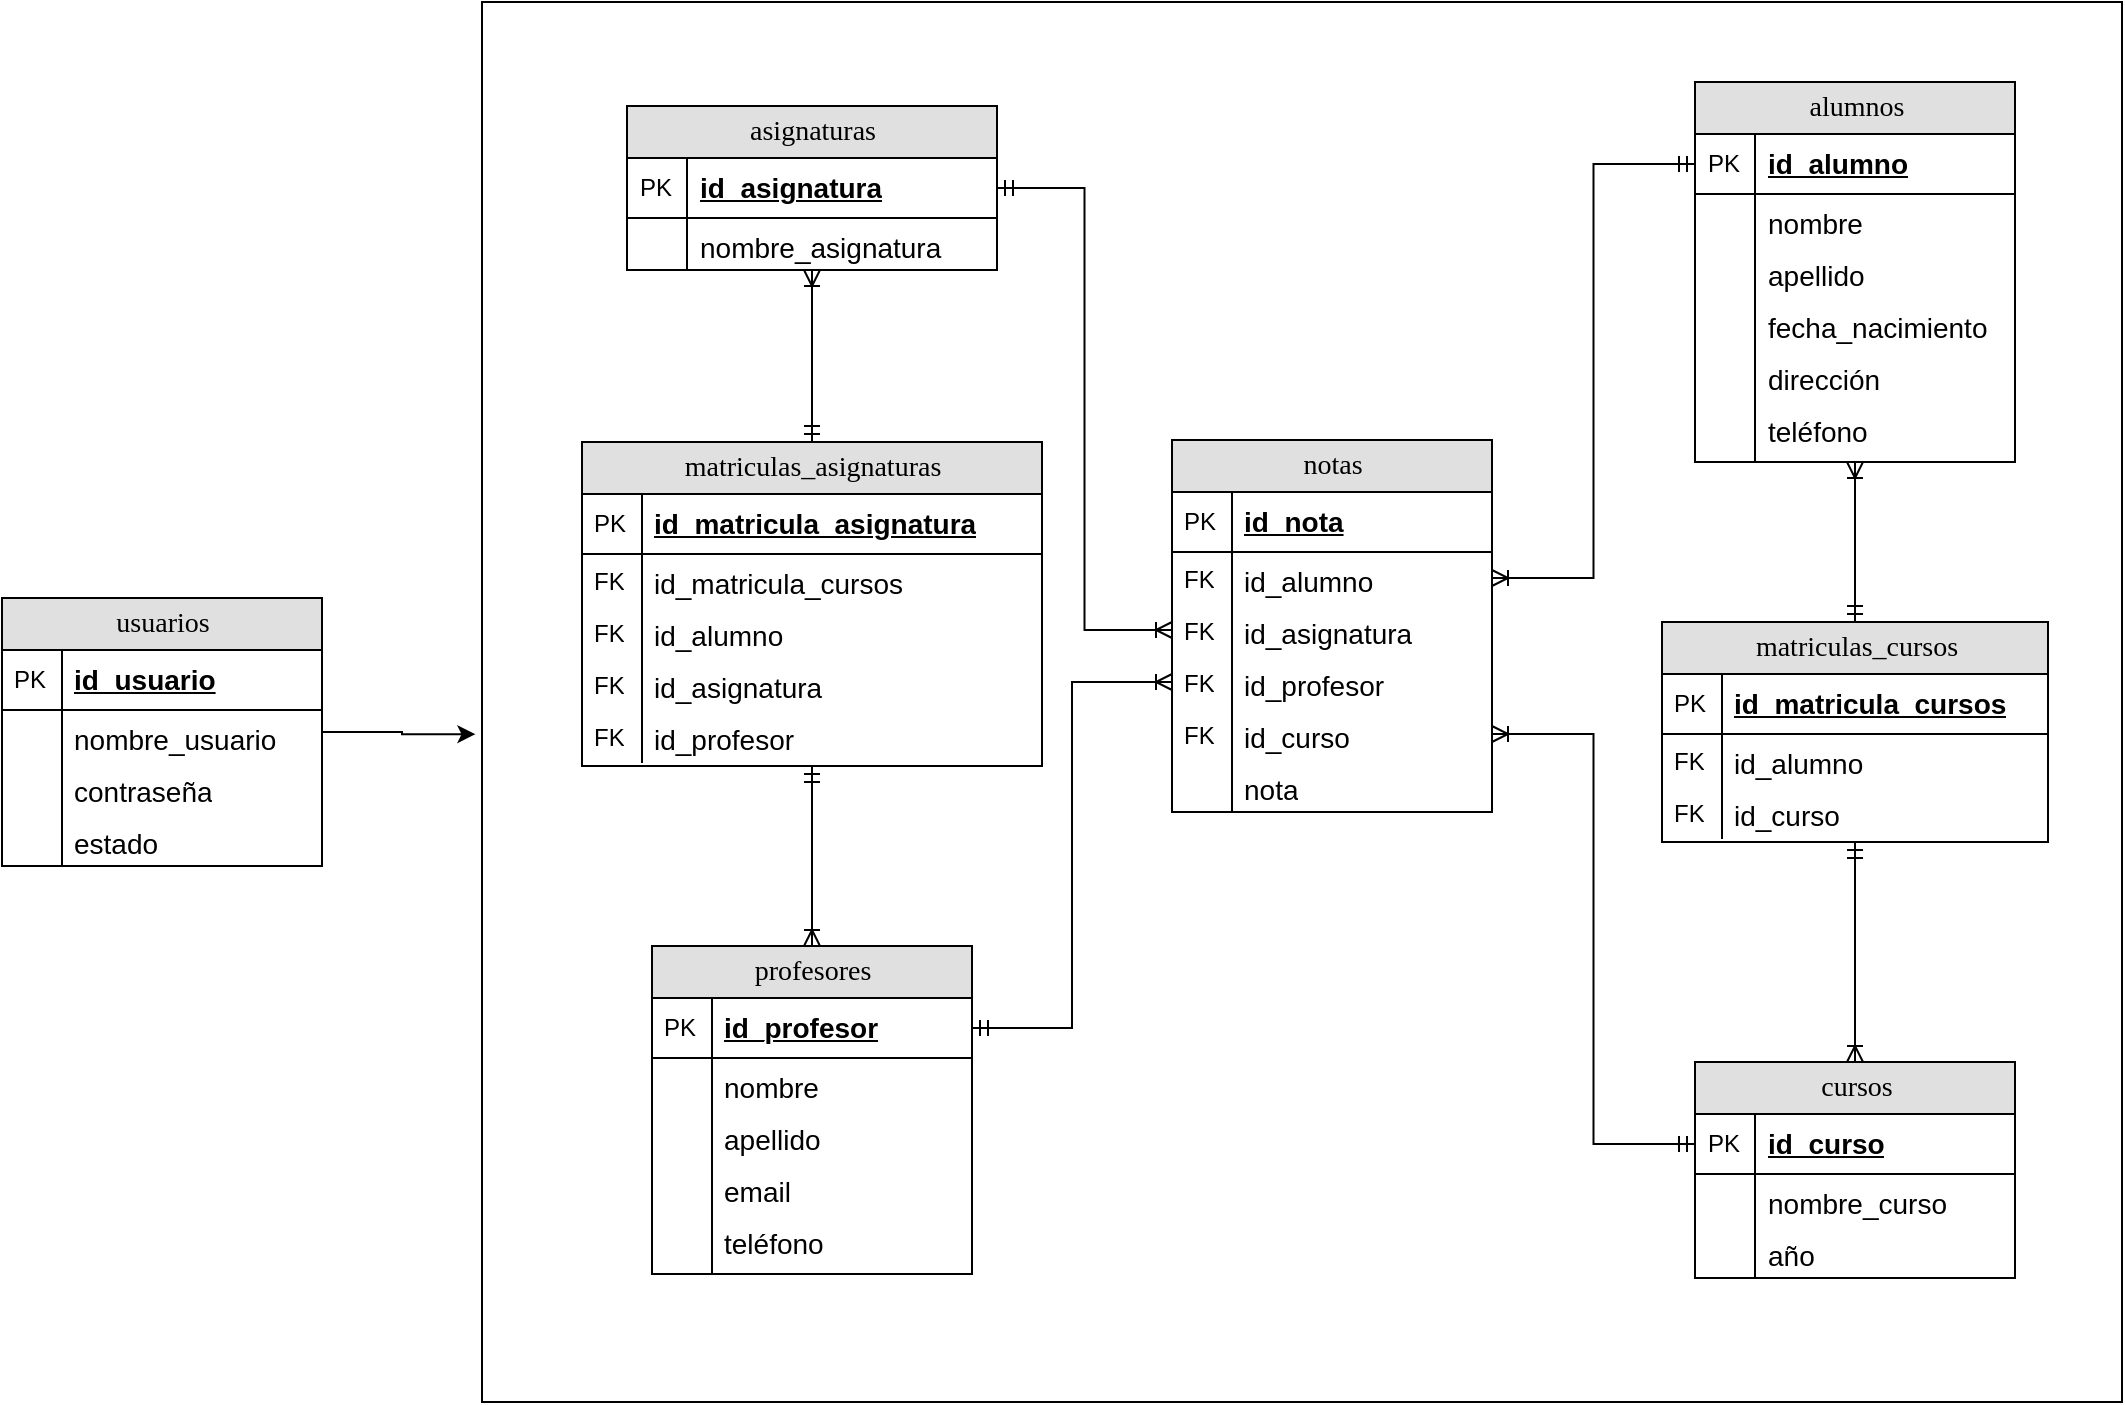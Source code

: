 <mxfile version="21.2.1" type="device">
  <diagram name="Page-1" id="e56a1550-8fbb-45ad-956c-1786394a9013">
    <mxGraphModel dx="1480" dy="877" grid="1" gridSize="10" guides="1" tooltips="1" connect="1" arrows="1" fold="1" page="1" pageScale="1" pageWidth="1169" pageHeight="827" background="none" math="0" shadow="0">
      <root>
        <mxCell id="0" />
        <mxCell id="1" parent="0" />
        <mxCell id="0BZgT_SFOHJEJXieLlAq-117" style="edgeStyle=orthogonalEdgeStyle;rounded=0;orthogonalLoop=1;jettySize=auto;html=1;entryX=0.5;entryY=0;entryDx=0;entryDy=0;startArrow=ERoneToMany;startFill=0;endArrow=ERmandOne;endFill=0;" parent="1" source="2e49270ec7c68f3f-80" target="0BZgT_SFOHJEJXieLlAq-59" edge="1">
          <mxGeometry relative="1" as="geometry" />
        </mxCell>
        <mxCell id="2e49270ec7c68f3f-80" value="alumnos" style="swimlane;fontStyle=0;childLayout=stackLayout;horizontal=1;startSize=26;fillColor=#e0e0e0;horizontalStack=0;resizeParent=1;resizeLast=0;collapsible=1;marginBottom=0;swimlaneFillColor=default;align=center;rounded=0;shadow=0;comic=0;labelBackgroundColor=none;strokeWidth=1;fontFamily=Verdana;fontSize=14;fillStyle=auto;strokeColor=default;swimlaneLine=1;glass=0;verticalAlign=middle;html=1;" parent="1" vertex="1">
          <mxGeometry x="896.5" y="110" width="160" height="190" as="geometry" />
        </mxCell>
        <mxCell id="2e49270ec7c68f3f-81" value="id_alumno" style="shape=partialRectangle;top=0;left=0;right=0;bottom=1;html=1;align=left;verticalAlign=middle;fillColor=none;spacingLeft=34;spacingRight=4;whiteSpace=wrap;overflow=hidden;rotatable=0;points=[[0,0.5],[1,0.5]];portConstraint=eastwest;dropTarget=0;fontStyle=5;fontSize=14;" parent="2e49270ec7c68f3f-80" vertex="1">
          <mxGeometry y="26" width="160" height="30" as="geometry" />
        </mxCell>
        <mxCell id="2e49270ec7c68f3f-82" value="PK" style="shape=partialRectangle;top=0;left=0;bottom=0;html=1;fillColor=none;align=left;verticalAlign=middle;spacingLeft=4;spacingRight=4;whiteSpace=wrap;overflow=hidden;rotatable=0;points=[];portConstraint=eastwest;part=1;" parent="2e49270ec7c68f3f-81" vertex="1" connectable="0">
          <mxGeometry width="30" height="30" as="geometry" />
        </mxCell>
        <mxCell id="2e49270ec7c68f3f-83" value="nombre" style="shape=partialRectangle;top=0;left=0;right=0;bottom=0;html=1;align=left;verticalAlign=top;fillColor=none;spacingLeft=34;spacingRight=4;whiteSpace=wrap;overflow=hidden;rotatable=0;points=[[0,0.5],[1,0.5]];portConstraint=eastwest;dropTarget=0;fontSize=14;" parent="2e49270ec7c68f3f-80" vertex="1">
          <mxGeometry y="56" width="160" height="26" as="geometry" />
        </mxCell>
        <mxCell id="2e49270ec7c68f3f-84" value="" style="shape=partialRectangle;top=0;left=0;bottom=0;html=1;fillColor=none;align=left;verticalAlign=top;spacingLeft=4;spacingRight=4;whiteSpace=wrap;overflow=hidden;rotatable=0;points=[];portConstraint=eastwest;part=1;" parent="2e49270ec7c68f3f-83" vertex="1" connectable="0">
          <mxGeometry width="30" height="26" as="geometry" />
        </mxCell>
        <mxCell id="2e49270ec7c68f3f-85" value="apellido" style="shape=partialRectangle;top=0;left=0;right=0;bottom=0;html=1;align=left;verticalAlign=top;fillColor=none;spacingLeft=34;spacingRight=4;whiteSpace=wrap;overflow=hidden;rotatable=0;points=[[0,0.5],[1,0.5]];portConstraint=eastwest;dropTarget=0;fontSize=14;" parent="2e49270ec7c68f3f-80" vertex="1">
          <mxGeometry y="82" width="160" height="26" as="geometry" />
        </mxCell>
        <mxCell id="2e49270ec7c68f3f-86" value="" style="shape=partialRectangle;top=0;left=0;bottom=0;html=1;fillColor=none;align=left;verticalAlign=top;spacingLeft=4;spacingRight=4;whiteSpace=wrap;overflow=hidden;rotatable=0;points=[];portConstraint=eastwest;part=1;" parent="2e49270ec7c68f3f-85" vertex="1" connectable="0">
          <mxGeometry width="30" height="26" as="geometry" />
        </mxCell>
        <mxCell id="2e49270ec7c68f3f-87" value="fecha_nacimiento" style="shape=partialRectangle;top=0;left=0;right=0;bottom=0;html=1;align=left;verticalAlign=top;fillColor=none;spacingLeft=34;spacingRight=4;whiteSpace=wrap;overflow=hidden;rotatable=0;points=[[0,0.5],[1,0.5]];portConstraint=eastwest;dropTarget=0;fontSize=14;" parent="2e49270ec7c68f3f-80" vertex="1">
          <mxGeometry y="108" width="160" height="26" as="geometry" />
        </mxCell>
        <mxCell id="2e49270ec7c68f3f-88" value="" style="shape=partialRectangle;top=0;left=0;bottom=0;html=1;fillColor=none;align=left;verticalAlign=top;spacingLeft=4;spacingRight=4;whiteSpace=wrap;overflow=hidden;rotatable=0;points=[];portConstraint=eastwest;part=1;" parent="2e49270ec7c68f3f-87" vertex="1" connectable="0">
          <mxGeometry width="30" height="26" as="geometry" />
        </mxCell>
        <mxCell id="0BZgT_SFOHJEJXieLlAq-1" value="dirección" style="shape=partialRectangle;top=0;left=0;right=0;bottom=0;html=1;align=left;verticalAlign=top;fillColor=none;spacingLeft=34;spacingRight=4;whiteSpace=wrap;overflow=hidden;rotatable=0;points=[[0,0.5],[1,0.5]];portConstraint=eastwest;dropTarget=0;fontSize=14;" parent="2e49270ec7c68f3f-80" vertex="1">
          <mxGeometry y="134" width="160" height="26" as="geometry" />
        </mxCell>
        <mxCell id="0BZgT_SFOHJEJXieLlAq-2" value="" style="shape=partialRectangle;top=0;left=0;bottom=0;html=1;fillColor=none;align=left;verticalAlign=top;spacingLeft=4;spacingRight=4;whiteSpace=wrap;overflow=hidden;rotatable=0;points=[];portConstraint=eastwest;part=1;" parent="0BZgT_SFOHJEJXieLlAq-1" vertex="1" connectable="0">
          <mxGeometry width="30" height="26" as="geometry" />
        </mxCell>
        <mxCell id="0BZgT_SFOHJEJXieLlAq-3" value="teléfono" style="shape=partialRectangle;top=0;left=0;right=0;bottom=0;html=1;align=left;verticalAlign=top;fillColor=none;spacingLeft=34;spacingRight=4;whiteSpace=wrap;overflow=hidden;rotatable=0;points=[[0,0.5],[1,0.5]];portConstraint=eastwest;dropTarget=0;fontSize=14;" parent="2e49270ec7c68f3f-80" vertex="1">
          <mxGeometry y="160" width="160" height="30" as="geometry" />
        </mxCell>
        <mxCell id="0BZgT_SFOHJEJXieLlAq-4" value="" style="shape=partialRectangle;top=0;left=0;bottom=0;html=1;fillColor=none;align=left;verticalAlign=top;spacingLeft=4;spacingRight=4;whiteSpace=wrap;overflow=hidden;rotatable=0;points=[];portConstraint=eastwest;part=1;" parent="0BZgT_SFOHJEJXieLlAq-3" vertex="1" connectable="0">
          <mxGeometry width="30" height="30" as="geometry" />
        </mxCell>
        <mxCell id="0BZgT_SFOHJEJXieLlAq-84" style="edgeStyle=orthogonalEdgeStyle;rounded=0;orthogonalLoop=1;jettySize=auto;html=1;entryX=0.5;entryY=0;entryDx=0;entryDy=0;endArrow=ERmandOne;endFill=0;startArrow=ERoneToMany;startFill=0;" parent="1" source="0BZgT_SFOHJEJXieLlAq-5" target="0BZgT_SFOHJEJXieLlAq-72" edge="1">
          <mxGeometry relative="1" as="geometry" />
        </mxCell>
        <mxCell id="0BZgT_SFOHJEJXieLlAq-5" value="asignaturas" style="swimlane;fontStyle=0;childLayout=stackLayout;horizontal=1;startSize=26;fillColor=#e0e0e0;horizontalStack=0;resizeParent=1;resizeLast=0;collapsible=1;marginBottom=0;swimlaneFillColor=default;align=center;rounded=0;shadow=0;comic=0;labelBackgroundColor=none;strokeWidth=1;fontFamily=Verdana;fontSize=14;fillStyle=auto;strokeColor=default;swimlaneLine=1;glass=0;verticalAlign=middle;html=1;" parent="1" vertex="1">
          <mxGeometry x="362.5" y="122" width="185" height="82" as="geometry" />
        </mxCell>
        <mxCell id="0BZgT_SFOHJEJXieLlAq-6" value="id_asignatura" style="shape=partialRectangle;top=0;left=0;right=0;bottom=1;html=1;align=left;verticalAlign=middle;fillColor=none;spacingLeft=34;spacingRight=4;whiteSpace=wrap;overflow=hidden;rotatable=0;points=[[0,0.5],[1,0.5]];portConstraint=eastwest;dropTarget=0;fontStyle=5;fontSize=14;" parent="0BZgT_SFOHJEJXieLlAq-5" vertex="1">
          <mxGeometry y="26" width="185" height="30" as="geometry" />
        </mxCell>
        <mxCell id="0BZgT_SFOHJEJXieLlAq-7" value="PK" style="shape=partialRectangle;top=0;left=0;bottom=0;html=1;fillColor=none;align=left;verticalAlign=middle;spacingLeft=4;spacingRight=4;whiteSpace=wrap;overflow=hidden;rotatable=0;points=[];portConstraint=eastwest;part=1;" parent="0BZgT_SFOHJEJXieLlAq-6" vertex="1" connectable="0">
          <mxGeometry width="30" height="30" as="geometry" />
        </mxCell>
        <mxCell id="0BZgT_SFOHJEJXieLlAq-8" value="nombre_asignatura" style="shape=partialRectangle;top=0;left=0;right=0;bottom=0;html=1;align=left;verticalAlign=top;fillColor=none;spacingLeft=34;spacingRight=4;whiteSpace=wrap;overflow=hidden;rotatable=0;points=[[0,0.5],[1,0.5]];portConstraint=eastwest;dropTarget=0;fontSize=14;" parent="0BZgT_SFOHJEJXieLlAq-5" vertex="1">
          <mxGeometry y="56" width="185" height="26" as="geometry" />
        </mxCell>
        <mxCell id="0BZgT_SFOHJEJXieLlAq-9" value="" style="shape=partialRectangle;top=0;left=0;bottom=0;html=1;fillColor=none;align=left;verticalAlign=top;spacingLeft=4;spacingRight=4;whiteSpace=wrap;overflow=hidden;rotatable=0;points=[];portConstraint=eastwest;part=1;" parent="0BZgT_SFOHJEJXieLlAq-8" vertex="1" connectable="0">
          <mxGeometry width="30" height="26" as="geometry" />
        </mxCell>
        <mxCell id="0BZgT_SFOHJEJXieLlAq-18" value="profesores" style="swimlane;fontStyle=0;childLayout=stackLayout;horizontal=1;startSize=26;fillColor=#e0e0e0;horizontalStack=0;resizeParent=1;resizeLast=0;collapsible=1;marginBottom=0;swimlaneFillColor=default;align=center;rounded=0;shadow=0;comic=0;labelBackgroundColor=none;strokeWidth=1;fontFamily=Verdana;fontSize=14;fillStyle=auto;strokeColor=default;swimlaneLine=1;glass=0;verticalAlign=middle;html=1;" parent="1" vertex="1">
          <mxGeometry x="375" y="542" width="160" height="164" as="geometry" />
        </mxCell>
        <mxCell id="0BZgT_SFOHJEJXieLlAq-19" value="id_profesor" style="shape=partialRectangle;top=0;left=0;right=0;bottom=1;html=1;align=left;verticalAlign=middle;fillColor=none;spacingLeft=34;spacingRight=4;whiteSpace=wrap;overflow=hidden;rotatable=0;points=[[0,0.5],[1,0.5]];portConstraint=eastwest;dropTarget=0;fontStyle=5;fontSize=14;" parent="0BZgT_SFOHJEJXieLlAq-18" vertex="1">
          <mxGeometry y="26" width="160" height="30" as="geometry" />
        </mxCell>
        <mxCell id="0BZgT_SFOHJEJXieLlAq-20" value="PK" style="shape=partialRectangle;top=0;left=0;bottom=0;html=1;fillColor=none;align=left;verticalAlign=middle;spacingLeft=4;spacingRight=4;whiteSpace=wrap;overflow=hidden;rotatable=0;points=[];portConstraint=eastwest;part=1;" parent="0BZgT_SFOHJEJXieLlAq-19" vertex="1" connectable="0">
          <mxGeometry width="30" height="30" as="geometry" />
        </mxCell>
        <mxCell id="0BZgT_SFOHJEJXieLlAq-21" value="nombre" style="shape=partialRectangle;top=0;left=0;right=0;bottom=0;html=1;align=left;verticalAlign=top;fillColor=none;spacingLeft=34;spacingRight=4;whiteSpace=wrap;overflow=hidden;rotatable=0;points=[[0,0.5],[1,0.5]];portConstraint=eastwest;dropTarget=0;fontSize=14;" parent="0BZgT_SFOHJEJXieLlAq-18" vertex="1">
          <mxGeometry y="56" width="160" height="26" as="geometry" />
        </mxCell>
        <mxCell id="0BZgT_SFOHJEJXieLlAq-22" value="" style="shape=partialRectangle;top=0;left=0;bottom=0;html=1;fillColor=none;align=left;verticalAlign=top;spacingLeft=4;spacingRight=4;whiteSpace=wrap;overflow=hidden;rotatable=0;points=[];portConstraint=eastwest;part=1;" parent="0BZgT_SFOHJEJXieLlAq-21" vertex="1" connectable="0">
          <mxGeometry width="30" height="26" as="geometry" />
        </mxCell>
        <mxCell id="0BZgT_SFOHJEJXieLlAq-23" value="apellido" style="shape=partialRectangle;top=0;left=0;right=0;bottom=0;html=1;align=left;verticalAlign=top;fillColor=none;spacingLeft=34;spacingRight=4;whiteSpace=wrap;overflow=hidden;rotatable=0;points=[[0,0.5],[1,0.5]];portConstraint=eastwest;dropTarget=0;fontSize=14;" parent="0BZgT_SFOHJEJXieLlAq-18" vertex="1">
          <mxGeometry y="82" width="160" height="26" as="geometry" />
        </mxCell>
        <mxCell id="0BZgT_SFOHJEJXieLlAq-24" value="" style="shape=partialRectangle;top=0;left=0;bottom=0;html=1;fillColor=none;align=left;verticalAlign=top;spacingLeft=4;spacingRight=4;whiteSpace=wrap;overflow=hidden;rotatable=0;points=[];portConstraint=eastwest;part=1;" parent="0BZgT_SFOHJEJXieLlAq-23" vertex="1" connectable="0">
          <mxGeometry width="30" height="26" as="geometry" />
        </mxCell>
        <mxCell id="0BZgT_SFOHJEJXieLlAq-25" value="email" style="shape=partialRectangle;top=0;left=0;right=0;bottom=0;html=1;align=left;verticalAlign=top;fillColor=none;spacingLeft=34;spacingRight=4;whiteSpace=wrap;overflow=hidden;rotatable=0;points=[[0,0.5],[1,0.5]];portConstraint=eastwest;dropTarget=0;fontSize=14;" parent="0BZgT_SFOHJEJXieLlAq-18" vertex="1">
          <mxGeometry y="108" width="160" height="26" as="geometry" />
        </mxCell>
        <mxCell id="0BZgT_SFOHJEJXieLlAq-26" value="" style="shape=partialRectangle;top=0;left=0;bottom=0;html=1;fillColor=none;align=left;verticalAlign=top;spacingLeft=4;spacingRight=4;whiteSpace=wrap;overflow=hidden;rotatable=0;points=[];portConstraint=eastwest;part=1;" parent="0BZgT_SFOHJEJXieLlAq-25" vertex="1" connectable="0">
          <mxGeometry width="30" height="26" as="geometry" />
        </mxCell>
        <mxCell id="0BZgT_SFOHJEJXieLlAq-29" value="teléfono" style="shape=partialRectangle;top=0;left=0;right=0;bottom=0;html=1;align=left;verticalAlign=top;fillColor=none;spacingLeft=34;spacingRight=4;whiteSpace=wrap;overflow=hidden;rotatable=0;points=[[0,0.5],[1,0.5]];portConstraint=eastwest;dropTarget=0;fontSize=14;" parent="0BZgT_SFOHJEJXieLlAq-18" vertex="1">
          <mxGeometry y="134" width="160" height="30" as="geometry" />
        </mxCell>
        <mxCell id="0BZgT_SFOHJEJXieLlAq-30" value="" style="shape=partialRectangle;top=0;left=0;bottom=0;html=1;fillColor=none;align=left;verticalAlign=top;spacingLeft=4;spacingRight=4;whiteSpace=wrap;overflow=hidden;rotatable=0;points=[];portConstraint=eastwest;part=1;" parent="0BZgT_SFOHJEJXieLlAq-29" vertex="1" connectable="0">
          <mxGeometry width="30" height="30" as="geometry" />
        </mxCell>
        <mxCell id="0BZgT_SFOHJEJXieLlAq-31" value="cursos" style="swimlane;fontStyle=0;childLayout=stackLayout;horizontal=1;startSize=26;fillColor=#e0e0e0;horizontalStack=0;resizeParent=1;resizeLast=0;collapsible=1;marginBottom=0;swimlaneFillColor=default;align=center;rounded=0;shadow=0;comic=0;labelBackgroundColor=none;strokeWidth=1;fontFamily=Verdana;fontSize=14;fillStyle=auto;strokeColor=default;swimlaneLine=1;glass=0;verticalAlign=middle;html=1;" parent="1" vertex="1">
          <mxGeometry x="896.5" y="600" width="160" height="108" as="geometry" />
        </mxCell>
        <mxCell id="0BZgT_SFOHJEJXieLlAq-32" value="id_curso" style="shape=partialRectangle;top=0;left=0;right=0;bottom=1;html=1;align=left;verticalAlign=middle;fillColor=none;spacingLeft=34;spacingRight=4;whiteSpace=wrap;overflow=hidden;rotatable=0;points=[[0,0.5],[1,0.5]];portConstraint=eastwest;dropTarget=0;fontStyle=5;fontSize=14;" parent="0BZgT_SFOHJEJXieLlAq-31" vertex="1">
          <mxGeometry y="26" width="160" height="30" as="geometry" />
        </mxCell>
        <mxCell id="0BZgT_SFOHJEJXieLlAq-33" value="PK" style="shape=partialRectangle;top=0;left=0;bottom=0;html=1;fillColor=none;align=left;verticalAlign=middle;spacingLeft=4;spacingRight=4;whiteSpace=wrap;overflow=hidden;rotatable=0;points=[];portConstraint=eastwest;part=1;" parent="0BZgT_SFOHJEJXieLlAq-32" vertex="1" connectable="0">
          <mxGeometry width="30" height="30" as="geometry" />
        </mxCell>
        <mxCell id="0BZgT_SFOHJEJXieLlAq-34" value="nombre_curso" style="shape=partialRectangle;top=0;left=0;right=0;bottom=0;html=1;align=left;verticalAlign=top;fillColor=none;spacingLeft=34;spacingRight=4;whiteSpace=wrap;overflow=hidden;rotatable=0;points=[[0,0.5],[1,0.5]];portConstraint=eastwest;dropTarget=0;fontSize=14;" parent="0BZgT_SFOHJEJXieLlAq-31" vertex="1">
          <mxGeometry y="56" width="160" height="26" as="geometry" />
        </mxCell>
        <mxCell id="0BZgT_SFOHJEJXieLlAq-35" value="" style="shape=partialRectangle;top=0;left=0;bottom=0;html=1;fillColor=none;align=left;verticalAlign=top;spacingLeft=4;spacingRight=4;whiteSpace=wrap;overflow=hidden;rotatable=0;points=[];portConstraint=eastwest;part=1;" parent="0BZgT_SFOHJEJXieLlAq-34" vertex="1" connectable="0">
          <mxGeometry width="30" height="26" as="geometry" />
        </mxCell>
        <mxCell id="0BZgT_SFOHJEJXieLlAq-36" value="año" style="shape=partialRectangle;top=0;left=0;right=0;bottom=0;html=1;align=left;verticalAlign=top;fillColor=none;spacingLeft=34;spacingRight=4;whiteSpace=wrap;overflow=hidden;rotatable=0;points=[[0,0.5],[1,0.5]];portConstraint=eastwest;dropTarget=0;fontSize=14;" parent="0BZgT_SFOHJEJXieLlAq-31" vertex="1">
          <mxGeometry y="82" width="160" height="26" as="geometry" />
        </mxCell>
        <mxCell id="0BZgT_SFOHJEJXieLlAq-37" value="" style="shape=partialRectangle;top=0;left=0;bottom=0;html=1;fillColor=none;align=left;verticalAlign=top;spacingLeft=4;spacingRight=4;whiteSpace=wrap;overflow=hidden;rotatable=0;points=[];portConstraint=eastwest;part=1;" parent="0BZgT_SFOHJEJXieLlAq-36" vertex="1" connectable="0">
          <mxGeometry width="30" height="26" as="geometry" />
        </mxCell>
        <mxCell id="0BZgT_SFOHJEJXieLlAq-42" value="notas" style="swimlane;fontStyle=0;childLayout=stackLayout;horizontal=1;startSize=26;fillColor=#e0e0e0;horizontalStack=0;resizeParent=1;resizeLast=0;collapsible=1;marginBottom=0;swimlaneFillColor=default;align=center;rounded=0;shadow=0;comic=0;labelBackgroundColor=none;strokeWidth=1;fontFamily=Verdana;fontSize=14;fillStyle=auto;strokeColor=default;swimlaneLine=1;glass=0;verticalAlign=middle;html=1;" parent="1" vertex="1">
          <mxGeometry x="635" y="289" width="160" height="186" as="geometry" />
        </mxCell>
        <mxCell id="0BZgT_SFOHJEJXieLlAq-43" value="id_nota" style="shape=partialRectangle;top=0;left=0;right=0;bottom=1;html=1;align=left;verticalAlign=middle;fillColor=none;spacingLeft=34;spacingRight=4;whiteSpace=wrap;overflow=hidden;rotatable=0;points=[[0,0.5],[1,0.5]];portConstraint=eastwest;dropTarget=0;fontStyle=5;fontSize=14;" parent="0BZgT_SFOHJEJXieLlAq-42" vertex="1">
          <mxGeometry y="26" width="160" height="30" as="geometry" />
        </mxCell>
        <mxCell id="0BZgT_SFOHJEJXieLlAq-44" value="PK" style="shape=partialRectangle;top=0;left=0;bottom=0;html=1;fillColor=none;align=left;verticalAlign=middle;spacingLeft=4;spacingRight=4;whiteSpace=wrap;overflow=hidden;rotatable=0;points=[];portConstraint=eastwest;part=1;" parent="0BZgT_SFOHJEJXieLlAq-43" vertex="1" connectable="0">
          <mxGeometry width="30" height="30" as="geometry" />
        </mxCell>
        <mxCell id="0BZgT_SFOHJEJXieLlAq-45" value="id_alumno" style="shape=partialRectangle;top=0;left=0;right=0;bottom=0;html=1;align=left;verticalAlign=top;fillColor=none;spacingLeft=34;spacingRight=4;whiteSpace=wrap;overflow=hidden;rotatable=0;points=[[0,0.5],[1,0.5]];portConstraint=eastwest;dropTarget=0;fontSize=14;" parent="0BZgT_SFOHJEJXieLlAq-42" vertex="1">
          <mxGeometry y="56" width="160" height="26" as="geometry" />
        </mxCell>
        <mxCell id="0BZgT_SFOHJEJXieLlAq-46" value="FK" style="shape=partialRectangle;top=0;left=0;bottom=0;html=1;fillColor=none;align=left;verticalAlign=top;spacingLeft=4;spacingRight=4;whiteSpace=wrap;overflow=hidden;rotatable=0;points=[];portConstraint=eastwest;part=1;" parent="0BZgT_SFOHJEJXieLlAq-45" vertex="1" connectable="0">
          <mxGeometry width="30" height="26" as="geometry" />
        </mxCell>
        <mxCell id="0BZgT_SFOHJEJXieLlAq-47" value="id_asignatura" style="shape=partialRectangle;top=0;left=0;right=0;bottom=0;html=1;align=left;verticalAlign=top;fillColor=none;spacingLeft=34;spacingRight=4;whiteSpace=wrap;overflow=hidden;rotatable=0;points=[[0,0.5],[1,0.5]];portConstraint=eastwest;dropTarget=0;fontSize=14;" parent="0BZgT_SFOHJEJXieLlAq-42" vertex="1">
          <mxGeometry y="82" width="160" height="26" as="geometry" />
        </mxCell>
        <mxCell id="0BZgT_SFOHJEJXieLlAq-48" value="FK" style="shape=partialRectangle;top=0;left=0;bottom=0;html=1;fillColor=none;align=left;verticalAlign=top;spacingLeft=4;spacingRight=4;whiteSpace=wrap;overflow=hidden;rotatable=0;points=[];portConstraint=eastwest;part=1;" parent="0BZgT_SFOHJEJXieLlAq-47" vertex="1" connectable="0">
          <mxGeometry width="30" height="26" as="geometry" />
        </mxCell>
        <mxCell id="0BZgT_SFOHJEJXieLlAq-92" value="id_profesor" style="shape=partialRectangle;top=0;left=0;right=0;bottom=0;html=1;align=left;verticalAlign=top;fillColor=none;spacingLeft=34;spacingRight=4;whiteSpace=wrap;overflow=hidden;rotatable=0;points=[[0,0.5],[1,0.5]];portConstraint=eastwest;dropTarget=0;fontSize=14;" parent="0BZgT_SFOHJEJXieLlAq-42" vertex="1">
          <mxGeometry y="108" width="160" height="26" as="geometry" />
        </mxCell>
        <mxCell id="0BZgT_SFOHJEJXieLlAq-93" value="FK" style="shape=partialRectangle;top=0;left=0;bottom=0;html=1;fillColor=none;align=left;verticalAlign=top;spacingLeft=4;spacingRight=4;whiteSpace=wrap;overflow=hidden;rotatable=0;points=[];portConstraint=eastwest;part=1;" parent="0BZgT_SFOHJEJXieLlAq-92" vertex="1" connectable="0">
          <mxGeometry width="30" height="26" as="geometry" />
        </mxCell>
        <mxCell id="0BZgT_SFOHJEJXieLlAq-55" value="id_curso" style="shape=partialRectangle;top=0;left=0;right=0;bottom=0;html=1;align=left;verticalAlign=top;fillColor=none;spacingLeft=34;spacingRight=4;whiteSpace=wrap;overflow=hidden;rotatable=0;points=[[0,0.5],[1,0.5]];portConstraint=eastwest;dropTarget=0;fontSize=14;" parent="0BZgT_SFOHJEJXieLlAq-42" vertex="1">
          <mxGeometry y="134" width="160" height="26" as="geometry" />
        </mxCell>
        <mxCell id="0BZgT_SFOHJEJXieLlAq-56" value="FK" style="shape=partialRectangle;top=0;left=0;bottom=0;html=1;fillColor=none;align=left;verticalAlign=top;spacingLeft=4;spacingRight=4;whiteSpace=wrap;overflow=hidden;rotatable=0;points=[];portConstraint=eastwest;part=1;" parent="0BZgT_SFOHJEJXieLlAq-55" vertex="1" connectable="0">
          <mxGeometry width="30" height="26" as="geometry" />
        </mxCell>
        <mxCell id="0BZgT_SFOHJEJXieLlAq-57" value="nota" style="shape=partialRectangle;top=0;left=0;right=0;bottom=0;html=1;align=left;verticalAlign=top;fillColor=none;spacingLeft=34;spacingRight=4;whiteSpace=wrap;overflow=hidden;rotatable=0;points=[[0,0.5],[1,0.5]];portConstraint=eastwest;dropTarget=0;fontSize=14;" parent="0BZgT_SFOHJEJXieLlAq-42" vertex="1">
          <mxGeometry y="160" width="160" height="26" as="geometry" />
        </mxCell>
        <mxCell id="0BZgT_SFOHJEJXieLlAq-58" value="" style="shape=partialRectangle;top=0;left=0;bottom=0;html=1;fillColor=none;align=left;verticalAlign=top;spacingLeft=4;spacingRight=4;whiteSpace=wrap;overflow=hidden;rotatable=0;points=[];portConstraint=eastwest;part=1;" parent="0BZgT_SFOHJEJXieLlAq-57" vertex="1" connectable="0">
          <mxGeometry width="30" height="26" as="geometry" />
        </mxCell>
        <mxCell id="0BZgT_SFOHJEJXieLlAq-119" style="edgeStyle=orthogonalEdgeStyle;rounded=0;orthogonalLoop=1;jettySize=auto;html=1;entryX=0.5;entryY=0;entryDx=0;entryDy=0;endArrow=ERoneToMany;endFill=0;startArrow=ERmandOne;startFill=0;" parent="1" source="0BZgT_SFOHJEJXieLlAq-59" target="0BZgT_SFOHJEJXieLlAq-31" edge="1">
          <mxGeometry relative="1" as="geometry" />
        </mxCell>
        <mxCell id="0BZgT_SFOHJEJXieLlAq-59" value="matriculas_cursos" style="swimlane;fontStyle=0;childLayout=stackLayout;horizontal=1;startSize=26;fillColor=#e0e0e0;horizontalStack=0;resizeParent=1;resizeLast=0;collapsible=1;marginBottom=0;swimlaneFillColor=default;align=center;rounded=0;shadow=0;comic=0;labelBackgroundColor=none;strokeWidth=1;fontFamily=Verdana;fontSize=14;fillStyle=auto;strokeColor=default;swimlaneLine=1;glass=0;verticalAlign=middle;html=1;" parent="1" vertex="1">
          <mxGeometry x="880" y="380" width="193" height="110" as="geometry" />
        </mxCell>
        <mxCell id="0BZgT_SFOHJEJXieLlAq-60" value="id_matricula_cursos" style="shape=partialRectangle;top=0;left=0;right=0;bottom=1;html=1;align=left;verticalAlign=middle;fillColor=none;spacingLeft=34;spacingRight=4;whiteSpace=wrap;overflow=hidden;rotatable=0;points=[[0,0.5],[1,0.5]];portConstraint=eastwest;dropTarget=0;fontStyle=5;fontSize=14;" parent="0BZgT_SFOHJEJXieLlAq-59" vertex="1">
          <mxGeometry y="26" width="193" height="30" as="geometry" />
        </mxCell>
        <mxCell id="0BZgT_SFOHJEJXieLlAq-61" value="PK" style="shape=partialRectangle;top=0;left=0;bottom=0;html=1;fillColor=none;align=left;verticalAlign=middle;spacingLeft=4;spacingRight=4;whiteSpace=wrap;overflow=hidden;rotatable=0;points=[];portConstraint=eastwest;part=1;" parent="0BZgT_SFOHJEJXieLlAq-60" vertex="1" connectable="0">
          <mxGeometry width="30" height="30" as="geometry" />
        </mxCell>
        <mxCell id="0BZgT_SFOHJEJXieLlAq-62" value="id_alumno" style="shape=partialRectangle;top=0;left=0;right=0;bottom=0;html=1;align=left;verticalAlign=top;fillColor=none;spacingLeft=34;spacingRight=4;whiteSpace=wrap;overflow=hidden;rotatable=0;points=[[0,0.5],[1,0.5]];portConstraint=eastwest;dropTarget=0;fontSize=14;" parent="0BZgT_SFOHJEJXieLlAq-59" vertex="1">
          <mxGeometry y="56" width="193" height="26" as="geometry" />
        </mxCell>
        <mxCell id="0BZgT_SFOHJEJXieLlAq-63" value="FK" style="shape=partialRectangle;top=0;left=0;bottom=0;html=1;fillColor=none;align=left;verticalAlign=top;spacingLeft=4;spacingRight=4;whiteSpace=wrap;overflow=hidden;rotatable=0;points=[];portConstraint=eastwest;part=1;" parent="0BZgT_SFOHJEJXieLlAq-62" vertex="1" connectable="0">
          <mxGeometry width="30" height="26" as="geometry" />
        </mxCell>
        <mxCell id="0BZgT_SFOHJEJXieLlAq-64" value="id_curso" style="shape=partialRectangle;top=0;left=0;right=0;bottom=0;html=1;align=left;verticalAlign=top;fillColor=none;spacingLeft=34;spacingRight=4;whiteSpace=wrap;overflow=hidden;rotatable=0;points=[[0,0.5],[1,0.5]];portConstraint=eastwest;dropTarget=0;fontSize=14;" parent="0BZgT_SFOHJEJXieLlAq-59" vertex="1">
          <mxGeometry y="82" width="193" height="26" as="geometry" />
        </mxCell>
        <mxCell id="0BZgT_SFOHJEJXieLlAq-65" value="FK" style="shape=partialRectangle;top=0;left=0;bottom=0;html=1;fillColor=none;align=left;verticalAlign=top;spacingLeft=4;spacingRight=4;whiteSpace=wrap;overflow=hidden;rotatable=0;points=[];portConstraint=eastwest;part=1;" parent="0BZgT_SFOHJEJXieLlAq-64" vertex="1" connectable="0">
          <mxGeometry width="30" height="26" as="geometry" />
        </mxCell>
        <mxCell id="0BZgT_SFOHJEJXieLlAq-86" style="edgeStyle=orthogonalEdgeStyle;rounded=0;orthogonalLoop=1;jettySize=auto;html=1;entryX=0.5;entryY=0;entryDx=0;entryDy=0;endArrow=ERoneToMany;endFill=0;startArrow=ERmandOne;startFill=0;" parent="1" source="0BZgT_SFOHJEJXieLlAq-72" target="0BZgT_SFOHJEJXieLlAq-18" edge="1">
          <mxGeometry relative="1" as="geometry" />
        </mxCell>
        <mxCell id="0BZgT_SFOHJEJXieLlAq-72" value="matriculas_asignaturas" style="swimlane;fontStyle=0;childLayout=stackLayout;horizontal=1;startSize=26;fillColor=#e0e0e0;horizontalStack=0;resizeParent=1;resizeLast=0;collapsible=1;marginBottom=0;swimlaneFillColor=default;align=center;rounded=0;shadow=0;comic=0;labelBackgroundColor=none;strokeWidth=1;fontFamily=Verdana;fontSize=14;fillStyle=auto;strokeColor=default;swimlaneLine=1;glass=0;verticalAlign=middle;html=1;" parent="1" vertex="1">
          <mxGeometry x="340" y="290" width="230" height="162" as="geometry">
            <mxRectangle x="1160" y="443" width="200" height="30" as="alternateBounds" />
          </mxGeometry>
        </mxCell>
        <mxCell id="0BZgT_SFOHJEJXieLlAq-73" value="id_matricula_asignatura" style="shape=partialRectangle;top=0;left=0;right=0;bottom=1;html=1;align=left;verticalAlign=middle;fillColor=none;spacingLeft=34;spacingRight=4;whiteSpace=wrap;overflow=hidden;rotatable=0;points=[[0,0.5],[1,0.5]];portConstraint=eastwest;dropTarget=0;fontStyle=5;fontSize=14;" parent="0BZgT_SFOHJEJXieLlAq-72" vertex="1">
          <mxGeometry y="26" width="230" height="30" as="geometry" />
        </mxCell>
        <mxCell id="0BZgT_SFOHJEJXieLlAq-74" value="PK" style="shape=partialRectangle;top=0;left=0;bottom=0;html=1;fillColor=none;align=left;verticalAlign=middle;spacingLeft=4;spacingRight=4;whiteSpace=wrap;overflow=hidden;rotatable=0;points=[];portConstraint=eastwest;part=1;" parent="0BZgT_SFOHJEJXieLlAq-73" vertex="1" connectable="0">
          <mxGeometry width="30" height="30" as="geometry" />
        </mxCell>
        <mxCell id="0BZgT_SFOHJEJXieLlAq-75" value="id_matricula_cursos" style="shape=partialRectangle;top=0;left=0;right=0;bottom=0;html=1;align=left;verticalAlign=top;fillColor=none;spacingLeft=34;spacingRight=4;whiteSpace=wrap;overflow=hidden;rotatable=0;points=[[0,0.5],[1,0.5]];portConstraint=eastwest;dropTarget=0;fontSize=14;" parent="0BZgT_SFOHJEJXieLlAq-72" vertex="1">
          <mxGeometry y="56" width="230" height="26" as="geometry" />
        </mxCell>
        <mxCell id="0BZgT_SFOHJEJXieLlAq-76" value="FK" style="shape=partialRectangle;top=0;left=0;bottom=0;html=1;fillColor=none;align=left;verticalAlign=top;spacingLeft=4;spacingRight=4;whiteSpace=wrap;overflow=hidden;rotatable=0;points=[];portConstraint=eastwest;part=1;" parent="0BZgT_SFOHJEJXieLlAq-75" vertex="1" connectable="0">
          <mxGeometry width="30" height="26" as="geometry" />
        </mxCell>
        <mxCell id="0BZgT_SFOHJEJXieLlAq-77" value="id_alumno" style="shape=partialRectangle;top=0;left=0;right=0;bottom=0;html=1;align=left;verticalAlign=top;fillColor=none;spacingLeft=34;spacingRight=4;whiteSpace=wrap;overflow=hidden;rotatable=0;points=[[0,0.5],[1,0.5]];portConstraint=eastwest;dropTarget=0;fontSize=14;" parent="0BZgT_SFOHJEJXieLlAq-72" vertex="1">
          <mxGeometry y="82" width="230" height="26" as="geometry" />
        </mxCell>
        <mxCell id="0BZgT_SFOHJEJXieLlAq-78" value="FK" style="shape=partialRectangle;top=0;left=0;bottom=0;html=1;fillColor=none;align=left;verticalAlign=top;spacingLeft=4;spacingRight=4;whiteSpace=wrap;overflow=hidden;rotatable=0;points=[];portConstraint=eastwest;part=1;" parent="0BZgT_SFOHJEJXieLlAq-77" vertex="1" connectable="0">
          <mxGeometry width="30" height="26" as="geometry" />
        </mxCell>
        <mxCell id="0BZgT_SFOHJEJXieLlAq-79" value="id_asignatura" style="shape=partialRectangle;top=0;left=0;right=0;bottom=0;html=1;align=left;verticalAlign=top;fillColor=none;spacingLeft=34;spacingRight=4;whiteSpace=wrap;overflow=hidden;rotatable=0;points=[[0,0.5],[1,0.5]];portConstraint=eastwest;dropTarget=0;fontSize=14;" parent="0BZgT_SFOHJEJXieLlAq-72" vertex="1">
          <mxGeometry y="108" width="230" height="26" as="geometry" />
        </mxCell>
        <mxCell id="0BZgT_SFOHJEJXieLlAq-80" value="FK" style="shape=partialRectangle;top=0;left=0;bottom=0;html=1;fillColor=none;align=left;verticalAlign=top;spacingLeft=4;spacingRight=4;whiteSpace=wrap;overflow=hidden;rotatable=0;points=[];portConstraint=eastwest;part=1;" parent="0BZgT_SFOHJEJXieLlAq-79" vertex="1" connectable="0">
          <mxGeometry width="30" height="26" as="geometry" />
        </mxCell>
        <mxCell id="0BZgT_SFOHJEJXieLlAq-122" value="id_profesor" style="shape=partialRectangle;top=0;left=0;right=0;bottom=0;html=1;align=left;verticalAlign=top;fillColor=none;spacingLeft=34;spacingRight=4;whiteSpace=wrap;overflow=hidden;rotatable=0;points=[[0,0.5],[1,0.5]];portConstraint=eastwest;dropTarget=0;fontSize=14;" parent="0BZgT_SFOHJEJXieLlAq-72" vertex="1">
          <mxGeometry y="134" width="230" height="26" as="geometry" />
        </mxCell>
        <mxCell id="0BZgT_SFOHJEJXieLlAq-123" value="FK" style="shape=partialRectangle;top=0;left=0;bottom=0;html=1;fillColor=none;align=left;verticalAlign=top;spacingLeft=4;spacingRight=4;whiteSpace=wrap;overflow=hidden;rotatable=0;points=[];portConstraint=eastwest;part=1;" parent="0BZgT_SFOHJEJXieLlAq-122" vertex="1" connectable="0">
          <mxGeometry width="30" height="26" as="geometry" />
        </mxCell>
        <mxCell id="0BZgT_SFOHJEJXieLlAq-83" style="edgeStyle=orthogonalEdgeStyle;rounded=0;orthogonalLoop=1;jettySize=auto;html=1;entryX=0;entryY=0.5;entryDx=0;entryDy=0;endArrow=ERoneToMany;endFill=0;startArrow=ERmandOne;startFill=0;" parent="1" source="0BZgT_SFOHJEJXieLlAq-6" target="0BZgT_SFOHJEJXieLlAq-47" edge="1">
          <mxGeometry relative="1" as="geometry" />
        </mxCell>
        <mxCell id="0BZgT_SFOHJEJXieLlAq-97" style="edgeStyle=orthogonalEdgeStyle;rounded=0;orthogonalLoop=1;jettySize=auto;html=1;entryX=0;entryY=0.5;entryDx=0;entryDy=0;endArrow=ERoneToMany;endFill=0;startArrow=ERmandOne;startFill=0;" parent="1" source="0BZgT_SFOHJEJXieLlAq-19" target="0BZgT_SFOHJEJXieLlAq-92" edge="1">
          <mxGeometry relative="1" as="geometry" />
        </mxCell>
        <mxCell id="0BZgT_SFOHJEJXieLlAq-98" style="edgeStyle=orthogonalEdgeStyle;rounded=0;orthogonalLoop=1;jettySize=auto;html=1;entryX=1;entryY=0.5;entryDx=0;entryDy=0;startArrow=ERmandOne;startFill=0;endArrow=ERoneToMany;endFill=0;" parent="1" source="0BZgT_SFOHJEJXieLlAq-32" target="0BZgT_SFOHJEJXieLlAq-55" edge="1">
          <mxGeometry relative="1" as="geometry" />
        </mxCell>
        <mxCell id="0BZgT_SFOHJEJXieLlAq-120" style="edgeStyle=orthogonalEdgeStyle;rounded=0;orthogonalLoop=1;jettySize=auto;html=1;entryX=1;entryY=0.5;entryDx=0;entryDy=0;endArrow=ERoneToMany;endFill=0;startArrow=ERmandOne;startFill=0;" parent="1" source="2e49270ec7c68f3f-81" target="0BZgT_SFOHJEJXieLlAq-45" edge="1">
          <mxGeometry relative="1" as="geometry" />
        </mxCell>
        <mxCell id="rK77x936_g4vLb4evOEt-3" style="edgeStyle=orthogonalEdgeStyle;rounded=0;orthogonalLoop=1;jettySize=auto;html=1;entryX=-0.004;entryY=0.523;entryDx=0;entryDy=0;entryPerimeter=0;" edge="1" parent="1" source="Yn_uqEFLmZwNdqIsn_tC-1" target="rK77x936_g4vLb4evOEt-2">
          <mxGeometry relative="1" as="geometry" />
        </mxCell>
        <mxCell id="Yn_uqEFLmZwNdqIsn_tC-1" value="usuarios" style="swimlane;fontStyle=0;childLayout=stackLayout;horizontal=1;startSize=26;fillColor=#e0e0e0;horizontalStack=0;resizeParent=1;resizeLast=0;collapsible=1;marginBottom=0;swimlaneFillColor=default;align=center;rounded=0;shadow=0;comic=0;labelBackgroundColor=none;strokeWidth=1;fontFamily=Verdana;fontSize=14;fillStyle=auto;strokeColor=default;swimlaneLine=1;glass=0;verticalAlign=middle;html=1;" parent="1" vertex="1">
          <mxGeometry x="50" y="368" width="160" height="134" as="geometry" />
        </mxCell>
        <mxCell id="Yn_uqEFLmZwNdqIsn_tC-2" value="id_usuario" style="shape=partialRectangle;top=0;left=0;right=0;bottom=1;html=1;align=left;verticalAlign=middle;fillColor=none;spacingLeft=34;spacingRight=4;whiteSpace=wrap;overflow=hidden;rotatable=0;points=[[0,0.5],[1,0.5]];portConstraint=eastwest;dropTarget=0;fontStyle=5;fontSize=14;" parent="Yn_uqEFLmZwNdqIsn_tC-1" vertex="1">
          <mxGeometry y="26" width="160" height="30" as="geometry" />
        </mxCell>
        <mxCell id="Yn_uqEFLmZwNdqIsn_tC-3" value="PK" style="shape=partialRectangle;top=0;left=0;bottom=0;html=1;fillColor=none;align=left;verticalAlign=middle;spacingLeft=4;spacingRight=4;whiteSpace=wrap;overflow=hidden;rotatable=0;points=[];portConstraint=eastwest;part=1;" parent="Yn_uqEFLmZwNdqIsn_tC-2" vertex="1" connectable="0">
          <mxGeometry width="30" height="30" as="geometry" />
        </mxCell>
        <mxCell id="Yn_uqEFLmZwNdqIsn_tC-4" value="nombre_usuario" style="shape=partialRectangle;top=0;left=0;right=0;bottom=0;html=1;align=left;verticalAlign=top;fillColor=none;spacingLeft=34;spacingRight=4;whiteSpace=wrap;overflow=hidden;rotatable=0;points=[[0,0.5],[1,0.5]];portConstraint=eastwest;dropTarget=0;fontSize=14;" parent="Yn_uqEFLmZwNdqIsn_tC-1" vertex="1">
          <mxGeometry y="56" width="160" height="26" as="geometry" />
        </mxCell>
        <mxCell id="Yn_uqEFLmZwNdqIsn_tC-5" value="" style="shape=partialRectangle;top=0;left=0;bottom=0;html=1;fillColor=none;align=left;verticalAlign=top;spacingLeft=4;spacingRight=4;whiteSpace=wrap;overflow=hidden;rotatable=0;points=[];portConstraint=eastwest;part=1;" parent="Yn_uqEFLmZwNdqIsn_tC-4" vertex="1" connectable="0">
          <mxGeometry width="30" height="26" as="geometry" />
        </mxCell>
        <mxCell id="Yn_uqEFLmZwNdqIsn_tC-6" value="contraseña" style="shape=partialRectangle;top=0;left=0;right=0;bottom=0;html=1;align=left;verticalAlign=top;fillColor=none;spacingLeft=34;spacingRight=4;whiteSpace=wrap;overflow=hidden;rotatable=0;points=[[0,0.5],[1,0.5]];portConstraint=eastwest;dropTarget=0;fontSize=14;" parent="Yn_uqEFLmZwNdqIsn_tC-1" vertex="1">
          <mxGeometry y="82" width="160" height="26" as="geometry" />
        </mxCell>
        <mxCell id="Yn_uqEFLmZwNdqIsn_tC-7" value="" style="shape=partialRectangle;top=0;left=0;bottom=0;html=1;fillColor=none;align=left;verticalAlign=top;spacingLeft=4;spacingRight=4;whiteSpace=wrap;overflow=hidden;rotatable=0;points=[];portConstraint=eastwest;part=1;" parent="Yn_uqEFLmZwNdqIsn_tC-6" vertex="1" connectable="0">
          <mxGeometry width="30" height="26" as="geometry" />
        </mxCell>
        <mxCell id="Yn_uqEFLmZwNdqIsn_tC-8" value="estado" style="shape=partialRectangle;top=0;left=0;right=0;bottom=0;html=1;align=left;verticalAlign=top;fillColor=none;spacingLeft=34;spacingRight=4;whiteSpace=wrap;overflow=hidden;rotatable=0;points=[[0,0.5],[1,0.5]];portConstraint=eastwest;dropTarget=0;fontSize=14;" parent="Yn_uqEFLmZwNdqIsn_tC-1" vertex="1">
          <mxGeometry y="108" width="160" height="26" as="geometry" />
        </mxCell>
        <mxCell id="Yn_uqEFLmZwNdqIsn_tC-9" value="" style="shape=partialRectangle;top=0;left=0;bottom=0;html=1;fillColor=none;align=left;verticalAlign=top;spacingLeft=4;spacingRight=4;whiteSpace=wrap;overflow=hidden;rotatable=0;points=[];portConstraint=eastwest;part=1;" parent="Yn_uqEFLmZwNdqIsn_tC-8" vertex="1" connectable="0">
          <mxGeometry width="30" height="26" as="geometry" />
        </mxCell>
        <mxCell id="rK77x936_g4vLb4evOEt-2" value="" style="rounded=0;whiteSpace=wrap;html=1;fillColor=none;" vertex="1" parent="1">
          <mxGeometry x="290" y="70" width="820" height="700" as="geometry" />
        </mxCell>
      </root>
    </mxGraphModel>
  </diagram>
</mxfile>
